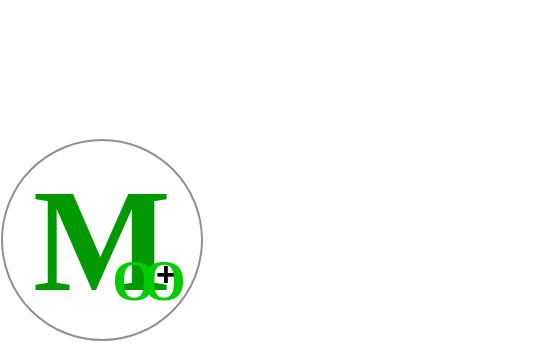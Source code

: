 <mxfile version="13.10.9" type="device"><diagram id="izRnjnPFTMDpRLPK0vYP" name="Page-1"><mxGraphModel dx="920" dy="514" grid="0" gridSize="10" guides="1" tooltips="1" connect="1" arrows="1" fold="1" page="1" pageScale="1" pageWidth="827" pageHeight="1169" math="0" shadow="0"><root><mxCell id="0"/><mxCell id="1" parent="0"/><mxCell id="ZzxphD4-2wrAb1NqGsgK-1" value="&lt;b style=&quot;font-family: &amp;#34;georgia&amp;#34; ; font-size: 73px&quot;&gt;&lt;font color=&quot;#009900&quot;&gt;M&lt;/font&gt;&lt;/b&gt;" style="ellipse;whiteSpace=wrap;html=1;aspect=fixed;strokeColor=#919191;" vertex="1" parent="1"><mxGeometry x="364" y="220" width="100" height="100" as="geometry"/></mxCell><mxCell id="ZzxphD4-2wrAb1NqGsgK-2" value="&lt;b&gt;&lt;font style=&quot;font-size: 17px&quot;&gt;+&lt;/font&gt;&lt;/b&gt;" style="text;html=1;strokeColor=none;align=center;verticalAlign=middle;whiteSpace=wrap;rounded=1;" vertex="1" parent="1"><mxGeometry x="428" y="280" width="36" height="15" as="geometry"/></mxCell><mxCell id="ZzxphD4-2wrAb1NqGsgK-5" value="&lt;b style=&quot;color: rgb(0 , 204 , 0) ; font-family: &amp;#34;georgia&amp;#34;&quot;&gt;&lt;font style=&quot;font-size: 28px&quot;&gt;O&lt;/font&gt;&lt;/b&gt;" style="text;html=1;strokeColor=none;fillColor=none;align=center;verticalAlign=middle;whiteSpace=wrap;rounded=0;rotation=0;opacity=0;" vertex="1" parent="1"><mxGeometry x="410" y="270" width="40" height="40" as="geometry"/></mxCell><mxCell id="ZzxphD4-2wrAb1NqGsgK-6" value="&lt;span style=&quot;color: rgba(0 , 0 , 0 , 0) ; font-family: monospace ; font-size: 0px&quot;&gt;%3CmxGraphModel%3E%3Croot%3E%3CmxCell%20id%3D%220%22%2F%3E%3CmxCell%20id%3D%221%22%20parent%3D%220%22%2F%3E%3CmxCell%20id%3D%222%22%20value%3D%22%26lt%3Bb%20style%3D%26quot%3Bcolor%3A%20rgb(0%20%2C%20204%20%2C%200)%20%3B%20font-family%3A%20%26amp%3B%2334%3Bgeorgia%26amp%3B%2334%3B%20%3B%20font-size%3A%2073px%26quot%3B%26gt%3BM%26lt%3B%2Fb%26gt%3B%22%20style%3D%22ellipse%3BwhiteSpace%3Dwrap%3Bhtml%3D1%3Baspect%3Dfixed%3BstrokeColor%3D%23919191%3B%22%20vertex%3D%221%22%20parent%3D%221%22%3E%3CmxGeometry%20x%3D%22364%22%20y%3D%22220%22%20width%3D%22100%22%20height%3D%22100%22%20as%3D%22geometry%22%2F%3E%3C%2FmxCell%3E%3C%2Froot%3E%3C%2FmxGraphModel%3E&lt;/span&gt;&lt;span style=&quot;color: rgba(0 , 0 , 0 , 0) ; font-family: monospace ; font-size: 0px&quot;&gt;%3CmxGraphModel%3E%3Croot%3E%3CmxCell%20id%3D%220%22%2F%3E%3CmxCell%20id%3D%221%22%20parent%3D%220%22%2F%3E%3CmxCell%20id%3D%222%22%20value%3D%22%26lt%3Bb%20style%3D%26quot%3Bcolor%3A%20rgb(0%20%2C%20204%20%2C%200)%20%3B%20font-family%3A%20%26amp%3B%2334%3Bgeorgia%26amp%3B%2334%3B%20%3B%20font-size%3A%2073px%26quot%3B%26gt%3BM%26lt%3B%2Fb%26gt%3B%22%20style%3D%22ellipse%3BwhiteSpace%3Dwrap%3Bhtml%3D1%3Baspect%3Dfixed%3BstrokeColor%3D%23919191%3B%22%20vertex%3D%221%22%20parent%3D%221%22%3E%3CmxGeometry%20x%3D%22364%22%20y%3D%22220%22%20width%3D%22100%22%20height%3D%22100%22%20as%3D%22geometry%22%2F%3E%3C%2FmxCell%3E%3C%2Froot%3E%3C%2FmxGraphModel%3E&lt;/span&gt;" style="text;html=1;align=center;verticalAlign=middle;resizable=0;points=[];autosize=1;" vertex="1" parent="1"><mxGeometry x="610" y="150" width="20" height="20" as="geometry"/></mxCell><mxCell id="ZzxphD4-2wrAb1NqGsgK-8" value="&lt;b style=&quot;color: rgb(0 , 204 , 0) ; font-family: &amp;#34;georgia&amp;#34;&quot;&gt;&lt;font style=&quot;font-size: 28px&quot;&gt;O&lt;/font&gt;&lt;/b&gt;" style="text;html=1;strokeColor=none;fillColor=none;align=center;verticalAlign=middle;whiteSpace=wrap;rounded=0;rotation=0;opacity=0;" vertex="1" parent="1"><mxGeometry x="428" y="270" width="34" height="40" as="geometry"/></mxCell></root></mxGraphModel></diagram></mxfile>